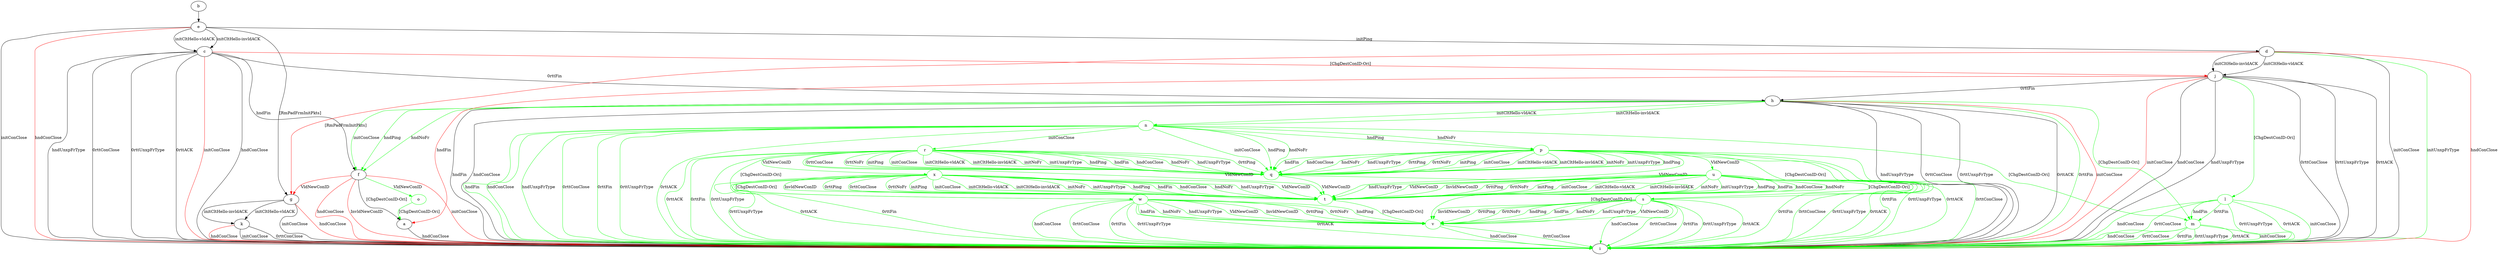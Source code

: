 digraph "" {
	a -> i	[key=0,
		label="hndConClose "];
	b -> e	[key=0];
	c -> f	[key=0,
		label="hndFin "];
	c -> h	[key=0,
		label="0rttFin "];
	c -> i	[key=0,
		label="hndConClose "];
	c -> i	[key=1,
		label="hndUnxpFrType "];
	c -> i	[key=2,
		label="0rttConClose "];
	c -> i	[key=3,
		label="0rttUnxpFrType "];
	c -> i	[key=4,
		label="0rttACK "];
	c -> i	[key=5,
		color=red,
		label="initConClose "];
	c -> j	[key=0,
		color=red,
		label="[ChgDestConID-Ori] "];
	d -> g	[key=0,
		color=red,
		label="[RmPadFrmInitPkts] "];
	d -> i	[key=0,
		label="initConClose "];
	d -> i	[key=1,
		color=green,
		label="initUnxpFrType "];
	d -> i	[key=2,
		color=red,
		label="hndConClose "];
	d -> j	[key=0,
		label="initCltHello-vldACK "];
	d -> j	[key=1,
		label="initCltHello-invldACK "];
	e -> c	[key=0,
		label="initCltHello-vldACK "];
	e -> c	[key=1,
		label="initCltHello-invldACK "];
	e -> d	[key=0,
		label="initPing "];
	e -> g	[key=0,
		label="[RmPadFrmInitPkts] "];
	e -> i	[key=0,
		label="initConClose "];
	e -> i	[key=1,
		color=red,
		label="hndConClose "];
	f -> a	[key=0,
		label="[ChgDestConID-Ori] "];
	f -> g	[key=0,
		color=red,
		label="VldNewConID "];
	f -> i	[key=0,
		color=red,
		label="initConClose "];
	f -> i	[key=1,
		color=red,
		label="hndConClose "];
	f -> i	[key=2,
		color=red,
		label="InvldNewConID "];
	o	[color=green];
	f -> o	[key=0,
		color=green,
		label="VldNewConID "];
	g -> i	[key=0,
		label="initConClose "];
	g -> i	[key=1,
		color=red,
		label="hndConClose "];
	g -> k	[key=0,
		label="initCltHello-vldACK "];
	g -> k	[key=1,
		label="initCltHello-invldACK "];
	h -> f	[key=0,
		color=green,
		label="initConClose "];
	h -> f	[key=1,
		color=green,
		label="hndPing "];
	h -> f	[key=2,
		color=green,
		label="hndNoFr "];
	h -> i	[key=0,
		label="hndFin "];
	h -> i	[key=1,
		label="hndConClose "];
	h -> i	[key=2,
		label="hndUnxpFrType "];
	h -> i	[key=3,
		label="0rttConClose "];
	h -> i	[key=4,
		label="0rttUnxpFrType "];
	h -> i	[key=5,
		label="0rttACK "];
	h -> i	[key=6,
		color=green,
		label="0rttFin "];
	h -> i	[key=7,
		color=red,
		label="initConClose "];
	m	[color=green];
	h -> m	[key=0,
		color=green,
		label="[ChgDestConID-Ori] "];
	n	[color=green];
	h -> n	[key=0,
		color=green,
		label="initCltHello-vldACK "];
	h -> n	[key=1,
		color=green,
		label="initCltHello-invldACK "];
	j -> a	[key=0,
		color=red,
		label="hndFin "];
	j -> h	[key=0,
		label="0rttFin "];
	j -> i	[key=0,
		label="hndConClose "];
	j -> i	[key=1,
		label="hndUnxpFrType "];
	j -> i	[key=2,
		label="0rttConClose "];
	j -> i	[key=3,
		label="0rttUnxpFrType "];
	j -> i	[key=4,
		label="0rttACK "];
	j -> i	[key=5,
		color=red,
		label="initConClose "];
	l	[color=green];
	j -> l	[key=0,
		color=green,
		label="[ChgDestConID-Ori] "];
	k -> i	[key=0,
		label="initConClose "];
	k -> i	[key=1,
		label="0rttConClose "];
	k -> i	[key=2,
		color=red,
		label="hndConClose "];
	l -> i	[key=0,
		color=green,
		label="initConClose "];
	l -> i	[key=1,
		color=green,
		label="hndConClose "];
	l -> i	[key=2,
		color=green,
		label="0rttConClose "];
	l -> i	[key=3,
		color=green,
		label="0rttUnxpFrType "];
	l -> i	[key=4,
		color=green,
		label="0rttACK "];
	l -> m	[key=0,
		color=green,
		label="hndFin "];
	l -> m	[key=1,
		color=green,
		label="0rttFin "];
	m -> i	[key=0,
		color=green,
		label="initConClose "];
	m -> i	[key=1,
		color=green,
		label="hndConClose "];
	m -> i	[key=2,
		color=green,
		label="0rttConClose "];
	m -> i	[key=3,
		color=green,
		label="0rttFin "];
	m -> i	[key=4,
		color=green,
		label="0rttUnxpFrType "];
	m -> i	[key=5,
		color=green,
		label="0rttACK "];
	n -> i	[key=0,
		color=green,
		label="hndFin "];
	n -> i	[key=1,
		color=green,
		label="hndConClose "];
	n -> i	[key=2,
		color=green,
		label="hndUnxpFrType "];
	n -> i	[key=3,
		color=green,
		label="0rttConClose "];
	n -> i	[key=4,
		color=green,
		label="0rttFin "];
	n -> i	[key=5,
		color=green,
		label="0rttUnxpFrType "];
	n -> i	[key=6,
		color=green,
		label="0rttACK "];
	n -> m	[key=0,
		color=green,
		label="[ChgDestConID-Ori] "];
	p	[color=green];
	n -> p	[key=0,
		color=green,
		label="hndPing "];
	n -> p	[key=1,
		color=green,
		label="hndNoFr "];
	q	[color=green];
	n -> q	[key=0,
		color=green,
		label="initConClose "];
	n -> q	[key=1,
		color=green,
		label="hndPing "];
	n -> q	[key=2,
		color=green,
		label="hndNoFr "];
	r	[color=green];
	n -> r	[key=0,
		color=green,
		label="initConClose "];
	o -> a	[key=0,
		color=green,
		label="[ChgDestConID-Ori] "];
	p -> i	[key=0,
		color=green,
		label="0rttConClose "];
	p -> i	[key=1,
		color=green,
		label="0rttFin "];
	p -> i	[key=2,
		color=green,
		label="0rttUnxpFrType "];
	p -> i	[key=3,
		color=green,
		label="0rttACK "];
	p -> q	[key=0,
		color=green,
		label="initPing "];
	p -> q	[key=1,
		color=green,
		label="initConClose "];
	p -> q	[key=2,
		color=green,
		label="initCltHello-vldACK "];
	p -> q	[key=3,
		color=green,
		label="initCltHello-invldACK "];
	p -> q	[key=4,
		color=green,
		label="initNoFr "];
	p -> q	[key=5,
		color=green,
		label="initUnxpFrType "];
	p -> q	[key=6,
		color=green,
		label="hndPing "];
	p -> q	[key=7,
		color=green,
		label="hndFin "];
	p -> q	[key=8,
		color=green,
		label="hndConClose "];
	p -> q	[key=9,
		color=green,
		label="hndNoFr "];
	p -> q	[key=10,
		color=green,
		label="hndUnxpFrType "];
	p -> q	[key=11,
		color=green,
		label="0rttPing "];
	p -> q	[key=12,
		color=green,
		label="0rttNoFr "];
	s	[color=green];
	p -> s	[key=0,
		color=green,
		label="[ChgDestConID-Ori] "];
	t	[color=green];
	p -> t	[key=0,
		color=green,
		label="VldNewConID "];
	u	[color=green];
	p -> u	[key=0,
		color=green,
		label="VldNewConID "];
	q -> t	[key=0,
		color=green,
		label="VldNewConID "];
	v	[color=green];
	q -> v	[key=0,
		color=green,
		label="[ChgDestConID-Ori] "];
	r -> i	[key=0,
		color=green,
		label="0rttFin "];
	r -> i	[key=1,
		color=green,
		label="0rttUnxpFrType "];
	r -> i	[key=2,
		color=green,
		label="0rttACK "];
	r -> q	[key=0,
		color=green,
		label="initPing "];
	r -> q	[key=1,
		color=green,
		label="initConClose "];
	r -> q	[key=2,
		color=green,
		label="initCltHello-vldACK "];
	r -> q	[key=3,
		color=green,
		label="initCltHello-invldACK "];
	r -> q	[key=4,
		color=green,
		label="initNoFr "];
	r -> q	[key=5,
		color=green,
		label="initUnxpFrType "];
	r -> q	[key=6,
		color=green,
		label="hndPing "];
	r -> q	[key=7,
		color=green,
		label="hndFin "];
	r -> q	[key=8,
		color=green,
		label="hndConClose "];
	r -> q	[key=9,
		color=green,
		label="hndNoFr "];
	r -> q	[key=10,
		color=green,
		label="hndUnxpFrType "];
	r -> q	[key=11,
		color=green,
		label="0rttPing "];
	r -> q	[key=12,
		color=green,
		label="0rttConClose "];
	r -> q	[key=13,
		color=green,
		label="0rttNoFr "];
	r -> t	[key=0,
		color=green,
		label="VldNewConID "];
	w	[color=green];
	r -> w	[key=0,
		color=green,
		label="[ChgDestConID-Ori] "];
	x	[color=green];
	r -> x	[key=0,
		color=green,
		label="VldNewConID "];
	s -> i	[key=0,
		color=green,
		label="hndConClose "];
	s -> i	[key=1,
		color=green,
		label="0rttConClose "];
	s -> i	[key=2,
		color=green,
		label="0rttFin "];
	s -> i	[key=3,
		color=green,
		label="0rttUnxpFrType "];
	s -> i	[key=4,
		color=green,
		label="0rttACK "];
	s -> v	[key=0,
		color=green,
		label="hndPing "];
	s -> v	[key=1,
		color=green,
		label="hndFin "];
	s -> v	[key=2,
		color=green,
		label="hndNoFr "];
	s -> v	[key=3,
		color=green,
		label="hndUnxpFrType "];
	s -> v	[key=4,
		color=green,
		label="VldNewConID "];
	s -> v	[key=5,
		color=green,
		label="InvldNewConID "];
	s -> v	[key=6,
		color=green,
		label="0rttPing "];
	s -> v	[key=7,
		color=green,
		label="0rttNoFr "];
	t -> v	[key=0,
		color=green,
		label="[ChgDestConID-Ori] "];
	u -> i	[key=0,
		color=green,
		label="0rttConClose "];
	u -> i	[key=1,
		color=green,
		label="0rttFin "];
	u -> i	[key=2,
		color=green,
		label="0rttUnxpFrType "];
	u -> i	[key=3,
		color=green,
		label="0rttACK "];
	u -> s	[key=0,
		color=green,
		label="[ChgDestConID-Ori] "];
	u -> t	[key=0,
		color=green,
		label="initPing "];
	u -> t	[key=1,
		color=green,
		label="initConClose "];
	u -> t	[key=2,
		color=green,
		label="initCltHello-vldACK "];
	u -> t	[key=3,
		color=green,
		label="initCltHello-invldACK "];
	u -> t	[key=4,
		color=green,
		label="initNoFr "];
	u -> t	[key=5,
		color=green,
		label="initUnxpFrType "];
	u -> t	[key=6,
		color=green,
		label="hndPing "];
	u -> t	[key=7,
		color=green,
		label="hndFin "];
	u -> t	[key=8,
		color=green,
		label="hndConClose "];
	u -> t	[key=9,
		color=green,
		label="hndNoFr "];
	u -> t	[key=10,
		color=green,
		label="hndUnxpFrType "];
	u -> t	[key=11,
		color=green,
		label="VldNewConID "];
	u -> t	[key=12,
		color=green,
		label="InvldNewConID "];
	u -> t	[key=13,
		color=green,
		label="0rttPing "];
	u -> t	[key=14,
		color=green,
		label="0rttNoFr "];
	v -> i	[key=0,
		color=green,
		label="hndConClose "];
	v -> i	[key=1,
		color=green,
		label="0rttConClose "];
	w -> i	[key=0,
		color=green,
		label="hndConClose "];
	w -> i	[key=1,
		color=green,
		label="0rttConClose "];
	w -> i	[key=2,
		color=green,
		label="0rttFin "];
	w -> i	[key=3,
		color=green,
		label="0rttUnxpFrType "];
	w -> i	[key=4,
		color=green,
		label="0rttACK "];
	w -> v	[key=0,
		color=green,
		label="hndPing "];
	w -> v	[key=1,
		color=green,
		label="hndFin "];
	w -> v	[key=2,
		color=green,
		label="hndNoFr "];
	w -> v	[key=3,
		color=green,
		label="hndUnxpFrType "];
	w -> v	[key=4,
		color=green,
		label="VldNewConID "];
	w -> v	[key=5,
		color=green,
		label="InvldNewConID "];
	w -> v	[key=6,
		color=green,
		label="0rttPing "];
	w -> v	[key=7,
		color=green,
		label="0rttNoFr "];
	x -> i	[key=0,
		color=green,
		label="0rttFin "];
	x -> i	[key=1,
		color=green,
		label="0rttUnxpFrType "];
	x -> i	[key=2,
		color=green,
		label="0rttACK "];
	x -> t	[key=0,
		color=green,
		label="initPing "];
	x -> t	[key=1,
		color=green,
		label="initConClose "];
	x -> t	[key=2,
		color=green,
		label="initCltHello-vldACK "];
	x -> t	[key=3,
		color=green,
		label="initCltHello-invldACK "];
	x -> t	[key=4,
		color=green,
		label="initNoFr "];
	x -> t	[key=5,
		color=green,
		label="initUnxpFrType "];
	x -> t	[key=6,
		color=green,
		label="hndPing "];
	x -> t	[key=7,
		color=green,
		label="hndFin "];
	x -> t	[key=8,
		color=green,
		label="hndConClose "];
	x -> t	[key=9,
		color=green,
		label="hndNoFr "];
	x -> t	[key=10,
		color=green,
		label="hndUnxpFrType "];
	x -> t	[key=11,
		color=green,
		label="VldNewConID "];
	x -> t	[key=12,
		color=green,
		label="InvldNewConID "];
	x -> t	[key=13,
		color=green,
		label="0rttPing "];
	x -> t	[key=14,
		color=green,
		label="0rttConClose "];
	x -> t	[key=15,
		color=green,
		label="0rttNoFr "];
	x -> w	[key=0,
		color=green,
		label="[ChgDestConID-Ori] "];
}
